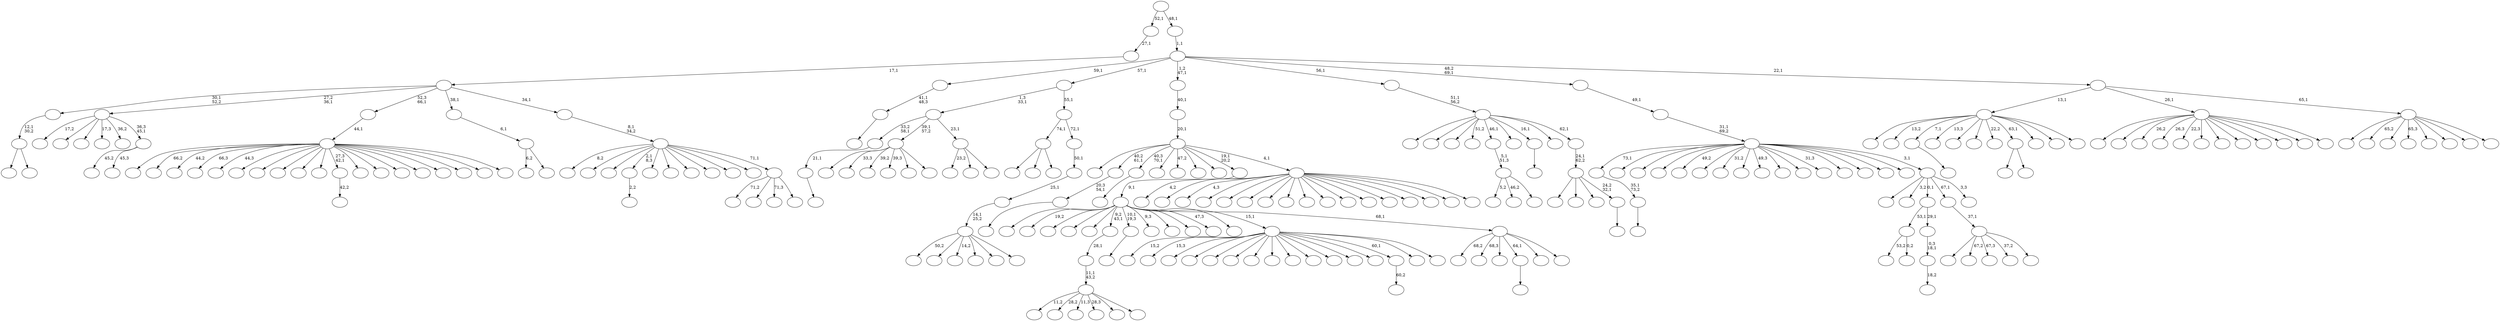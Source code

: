 digraph T {
	275 [label=""]
	274 [label=""]
	273 [label=""]
	272 [label=""]
	271 [label=""]
	270 [label=""]
	269 [label=""]
	268 [label=""]
	267 [label=""]
	266 [label=""]
	265 [label=""]
	264 [label=""]
	263 [label=""]
	262 [label=""]
	261 [label=""]
	260 [label=""]
	259 [label=""]
	258 [label=""]
	257 [label=""]
	256 [label=""]
	255 [label=""]
	254 [label=""]
	253 [label=""]
	252 [label=""]
	251 [label=""]
	250 [label=""]
	249 [label=""]
	248 [label=""]
	247 [label=""]
	246 [label=""]
	245 [label=""]
	244 [label=""]
	243 [label=""]
	242 [label=""]
	241 [label=""]
	240 [label=""]
	239 [label=""]
	238 [label=""]
	237 [label=""]
	236 [label=""]
	235 [label=""]
	234 [label=""]
	233 [label=""]
	232 [label=""]
	231 [label=""]
	230 [label=""]
	229 [label=""]
	228 [label=""]
	227 [label=""]
	226 [label=""]
	225 [label=""]
	224 [label=""]
	223 [label=""]
	222 [label=""]
	221 [label=""]
	220 [label=""]
	219 [label=""]
	218 [label=""]
	217 [label=""]
	216 [label=""]
	215 [label=""]
	214 [label=""]
	213 [label=""]
	212 [label=""]
	211 [label=""]
	210 [label=""]
	209 [label=""]
	208 [label=""]
	207 [label=""]
	206 [label=""]
	205 [label=""]
	204 [label=""]
	203 [label=""]
	202 [label=""]
	201 [label=""]
	200 [label=""]
	199 [label=""]
	198 [label=""]
	197 [label=""]
	196 [label=""]
	195 [label=""]
	194 [label=""]
	193 [label=""]
	192 [label=""]
	191 [label=""]
	190 [label=""]
	189 [label=""]
	188 [label=""]
	187 [label=""]
	186 [label=""]
	185 [label=""]
	184 [label=""]
	183 [label=""]
	182 [label=""]
	181 [label=""]
	180 [label=""]
	179 [label=""]
	178 [label=""]
	177 [label=""]
	176 [label=""]
	175 [label=""]
	174 [label=""]
	173 [label=""]
	172 [label=""]
	171 [label=""]
	170 [label=""]
	169 [label=""]
	168 [label=""]
	167 [label=""]
	166 [label=""]
	165 [label=""]
	164 [label=""]
	163 [label=""]
	162 [label=""]
	161 [label=""]
	160 [label=""]
	159 [label=""]
	158 [label=""]
	157 [label=""]
	156 [label=""]
	155 [label=""]
	154 [label=""]
	153 [label=""]
	152 [label=""]
	151 [label=""]
	150 [label=""]
	149 [label=""]
	148 [label=""]
	147 [label=""]
	146 [label=""]
	145 [label=""]
	144 [label=""]
	143 [label=""]
	142 [label=""]
	141 [label=""]
	140 [label=""]
	139 [label=""]
	138 [label=""]
	137 [label=""]
	136 [label=""]
	135 [label=""]
	134 [label=""]
	133 [label=""]
	132 [label=""]
	131 [label=""]
	130 [label=""]
	129 [label=""]
	128 [label=""]
	127 [label=""]
	126 [label=""]
	125 [label=""]
	124 [label=""]
	123 [label=""]
	122 [label=""]
	121 [label=""]
	120 [label=""]
	119 [label=""]
	118 [label=""]
	117 [label=""]
	116 [label=""]
	115 [label=""]
	114 [label=""]
	113 [label=""]
	112 [label=""]
	111 [label=""]
	110 [label=""]
	109 [label=""]
	108 [label=""]
	107 [label=""]
	106 [label=""]
	105 [label=""]
	104 [label=""]
	103 [label=""]
	102 [label=""]
	101 [label=""]
	100 [label=""]
	99 [label=""]
	98 [label=""]
	97 [label=""]
	96 [label=""]
	95 [label=""]
	94 [label=""]
	93 [label=""]
	92 [label=""]
	91 [label=""]
	90 [label=""]
	89 [label=""]
	88 [label=""]
	87 [label=""]
	86 [label=""]
	85 [label=""]
	84 [label=""]
	83 [label=""]
	82 [label=""]
	81 [label=""]
	80 [label=""]
	79 [label=""]
	78 [label=""]
	77 [label=""]
	76 [label=""]
	75 [label=""]
	74 [label=""]
	73 [label=""]
	72 [label=""]
	71 [label=""]
	70 [label=""]
	69 [label=""]
	68 [label=""]
	67 [label=""]
	66 [label=""]
	65 [label=""]
	64 [label=""]
	63 [label=""]
	62 [label=""]
	61 [label=""]
	60 [label=""]
	59 [label=""]
	58 [label=""]
	57 [label=""]
	56 [label=""]
	55 [label=""]
	54 [label=""]
	53 [label=""]
	52 [label=""]
	51 [label=""]
	50 [label=""]
	49 [label=""]
	48 [label=""]
	47 [label=""]
	46 [label=""]
	45 [label=""]
	44 [label=""]
	43 [label=""]
	42 [label=""]
	41 [label=""]
	40 [label=""]
	39 [label=""]
	38 [label=""]
	37 [label=""]
	36 [label=""]
	35 [label=""]
	34 [label=""]
	33 [label=""]
	32 [label=""]
	31 [label=""]
	30 [label=""]
	29 [label=""]
	28 [label=""]
	27 [label=""]
	26 [label=""]
	25 [label=""]
	24 [label=""]
	23 [label=""]
	22 [label=""]
	21 [label=""]
	20 [label=""]
	19 [label=""]
	18 [label=""]
	17 [label=""]
	16 [label=""]
	15 [label=""]
	14 [label=""]
	13 [label=""]
	12 [label=""]
	11 [label=""]
	10 [label=""]
	9 [label=""]
	8 [label=""]
	7 [label=""]
	6 [label=""]
	5 [label=""]
	4 [label=""]
	3 [label=""]
	2 [label=""]
	1 [label=""]
	0 [label=""]
	263 -> 264 [label=""]
	262 -> 263 [label="35,1\n73,2"]
	240 -> 241 [label=""]
	239 -> 240 [label="41,1\n48,3"]
	229 -> 230 [label=""]
	228 -> 229 [label="21,1"]
	199 -> 200 [label="2,2"]
	192 -> 193 [label=""]
	183 -> 268 [label="53,2"]
	183 -> 184 [label="0,2"]
	180 -> 181 [label=""]
	179 -> 180 [label="20,3\n54,1"]
	172 -> 173 [label=""]
	155 -> 251 [label="11,2"]
	155 -> 245 [label="28,2"]
	155 -> 242 [label="11,3"]
	155 -> 238 [label="28,3"]
	155 -> 203 [label=""]
	155 -> 156 [label=""]
	154 -> 155 [label="11,1\n43,2"]
	153 -> 154 [label="28,1"]
	138 -> 231 [label=""]
	138 -> 221 [label="33,3"]
	138 -> 216 [label="39,2"]
	138 -> 213 [label="39,3"]
	138 -> 147 [label=""]
	138 -> 139 [label=""]
	134 -> 135 [label=""]
	125 -> 269 [label=""]
	125 -> 126 [label=""]
	122 -> 248 [label=""]
	122 -> 123 [label=""]
	121 -> 122 [label="12,1\n30,2"]
	117 -> 118 [label="42,2"]
	114 -> 243 [label=""]
	114 -> 162 [label=""]
	114 -> 115 [label=""]
	111 -> 233 [label="5,2"]
	111 -> 174 [label="46,2"]
	111 -> 112 [label=""]
	110 -> 111 [label="5,1\n51,3"]
	108 -> 207 [label="23,2"]
	108 -> 149 [label=""]
	108 -> 109 [label=""]
	107 -> 228 [label="33,2\n58,1"]
	107 -> 138 [label="39,1\n57,2"]
	107 -> 108 [label="23,1"]
	104 -> 105 [label="18,2"]
	103 -> 104 [label="0,3\n18,1"]
	102 -> 183 [label="53,1"]
	102 -> 103 [label="29,1"]
	90 -> 91 [label=""]
	73 -> 74 [label="60,2"]
	68 -> 274 [label=""]
	68 -> 265 [label="13,2"]
	68 -> 192 [label="7,1"]
	68 -> 168 [label="13,3"]
	68 -> 167 [label=""]
	68 -> 152 [label=""]
	68 -> 129 [label="22,2"]
	68 -> 125 [label="63,1"]
	68 -> 99 [label=""]
	68 -> 80 [label=""]
	68 -> 69 [label=""]
	64 -> 160 [label="45,2"]
	64 -> 65 [label="45,3"]
	63 -> 258 [label="17,2"]
	63 -> 252 [label=""]
	63 -> 217 [label=""]
	63 -> 169 [label="17,3"]
	63 -> 158 [label="36,2"]
	63 -> 64 [label="36,3\n45,1"]
	59 -> 60 [label=""]
	56 -> 255 [label=""]
	56 -> 226 [label="66,2"]
	56 -> 210 [label="44,2"]
	56 -> 209 [label="66,3"]
	56 -> 190 [label="44,3"]
	56 -> 182 [label=""]
	56 -> 151 [label=""]
	56 -> 137 [label=""]
	56 -> 127 [label=""]
	56 -> 124 [label=""]
	56 -> 117 [label="27,3\n42,1"]
	56 -> 116 [label=""]
	56 -> 98 [label=""]
	56 -> 93 [label=""]
	56 -> 84 [label=""]
	56 -> 83 [label=""]
	56 -> 62 [label=""]
	56 -> 61 [label=""]
	56 -> 57 [label=""]
	55 -> 56 [label="44,1"]
	53 -> 271 [label=""]
	53 -> 267 [label="67,2"]
	53 -> 166 [label="67,3"]
	53 -> 100 [label="37,2"]
	53 -> 54 [label=""]
	52 -> 53 [label="37,1"]
	50 -> 224 [label="6,2"]
	50 -> 51 [label=""]
	49 -> 50 [label="6,1"]
	45 -> 275 [label="50,2"]
	45 -> 273 [label=""]
	45 -> 270 [label="14,2"]
	45 -> 261 [label=""]
	45 -> 214 [label=""]
	45 -> 46 [label=""]
	44 -> 45 [label="14,1\n25,2"]
	43 -> 44 [label="25,1"]
	42 -> 43 [label="50,1"]
	41 -> 114 [label="74,1"]
	41 -> 42 [label="72,1"]
	40 -> 107 [label="1,3\n33,1"]
	40 -> 41 [label="55,1"]
	38 -> 212 [label="71,2"]
	38 -> 85 [label=""]
	38 -> 82 [label="71,3"]
	38 -> 39 [label=""]
	37 -> 259 [label="8,2"]
	37 -> 250 [label=""]
	37 -> 232 [label=""]
	37 -> 199 [label="2,1\n8,3"]
	37 -> 187 [label=""]
	37 -> 176 [label=""]
	37 -> 159 [label=""]
	37 -> 145 [label=""]
	37 -> 78 [label=""]
	37 -> 75 [label=""]
	37 -> 38 [label="71,1"]
	36 -> 37 [label="8,1\n34,2"]
	35 -> 121 [label="30,1\n52,2"]
	35 -> 63 [label="27,2\n36,1"]
	35 -> 55 [label="52,3\n66,1"]
	35 -> 49 [label="38,1"]
	35 -> 36 [label="34,1"]
	34 -> 35 [label="17,1"]
	33 -> 34 [label="27,1"]
	31 -> 257 [label="15,2"]
	31 -> 253 [label="15,3"]
	31 -> 206 [label=""]
	31 -> 194 [label=""]
	31 -> 189 [label=""]
	31 -> 186 [label=""]
	31 -> 171 [label=""]
	31 -> 148 [label=""]
	31 -> 132 [label=""]
	31 -> 131 [label=""]
	31 -> 96 [label=""]
	31 -> 86 [label=""]
	31 -> 77 [label=""]
	31 -> 73 [label="60,1"]
	31 -> 66 [label=""]
	31 -> 32 [label=""]
	28 -> 170 [label="68,2"]
	28 -> 94 [label="68,3"]
	28 -> 81 [label=""]
	28 -> 59 [label="64,1"]
	28 -> 48 [label=""]
	28 -> 29 [label=""]
	27 -> 246 [label=""]
	27 -> 223 [label="19,2"]
	27 -> 218 [label=""]
	27 -> 195 [label=""]
	27 -> 178 [label=""]
	27 -> 153 [label="9,2\n43,1"]
	27 -> 134 [label="10,1\n19,3"]
	27 -> 133 [label="9,3"]
	27 -> 88 [label=""]
	27 -> 76 [label=""]
	27 -> 72 [label="47,3"]
	27 -> 58 [label=""]
	27 -> 31 [label="15,1"]
	27 -> 28 [label="68,1"]
	26 -> 27 [label="9,1"]
	24 -> 272 [label="4,2"]
	24 -> 266 [label=""]
	24 -> 256 [label="4,3"]
	24 -> 247 [label=""]
	24 -> 244 [label=""]
	24 -> 225 [label=""]
	24 -> 220 [label=""]
	24 -> 205 [label=""]
	24 -> 164 [label=""]
	24 -> 163 [label=""]
	24 -> 157 [label=""]
	24 -> 128 [label=""]
	24 -> 97 [label=""]
	24 -> 92 [label=""]
	24 -> 89 [label=""]
	24 -> 30 [label=""]
	24 -> 25 [label=""]
	23 -> 234 [label=""]
	23 -> 179 [label="40,2\n61,1"]
	23 -> 172 [label="40,3\n70,1"]
	23 -> 146 [label=""]
	23 -> 130 [label="47,2"]
	23 -> 87 [label=""]
	23 -> 71 [label=""]
	23 -> 26 [label="19,1\n20,2"]
	23 -> 24 [label="4,1"]
	22 -> 23 [label="20,1"]
	21 -> 22 [label="40,1"]
	19 -> 20 [label=""]
	18 -> 260 [label=""]
	18 -> 227 [label=""]
	18 -> 211 [label=""]
	18 -> 19 [label="24,2\n32,1"]
	17 -> 18 [label="24,1\n62,2"]
	16 -> 215 [label=""]
	16 -> 202 [label=""]
	16 -> 191 [label=""]
	16 -> 177 [label="51,2"]
	16 -> 110 [label="46,1"]
	16 -> 95 [label=""]
	16 -> 90 [label="16,1"]
	16 -> 47 [label=""]
	16 -> 17 [label="62,1"]
	15 -> 16 [label="51,1\n56,2"]
	13 -> 222 [label=""]
	13 -> 219 [label=""]
	13 -> 201 [label="26,2"]
	13 -> 198 [label="26,3"]
	13 -> 196 [label="22,3"]
	13 -> 185 [label=""]
	13 -> 143 [label=""]
	13 -> 119 [label=""]
	13 -> 106 [label=""]
	13 -> 101 [label=""]
	13 -> 67 [label=""]
	13 -> 14 [label=""]
	9 -> 204 [label=""]
	9 -> 141 [label="3,2"]
	9 -> 102 [label="0,1"]
	9 -> 52 [label="67,1"]
	9 -> 10 [label="3,3"]
	8 -> 262 [label="73,1"]
	8 -> 254 [label=""]
	8 -> 249 [label=""]
	8 -> 236 [label=""]
	8 -> 235 [label="49,2"]
	8 -> 208 [label=""]
	8 -> 197 [label="31,2"]
	8 -> 188 [label=""]
	8 -> 165 [label="49,3"]
	8 -> 161 [label=""]
	8 -> 150 [label=""]
	8 -> 144 [label="31,3"]
	8 -> 142 [label=""]
	8 -> 140 [label=""]
	8 -> 113 [label=""]
	8 -> 79 [label=""]
	8 -> 9 [label="3,1"]
	7 -> 8 [label="31,1\n69,2"]
	6 -> 7 [label="49,1"]
	4 -> 237 [label=""]
	4 -> 175 [label="65,2"]
	4 -> 136 [label=""]
	4 -> 120 [label="65,3"]
	4 -> 70 [label=""]
	4 -> 12 [label=""]
	4 -> 11 [label=""]
	4 -> 5 [label=""]
	3 -> 68 [label="13,1"]
	3 -> 13 [label="26,1"]
	3 -> 4 [label="65,1"]
	2 -> 239 [label="59,1"]
	2 -> 40 [label="57,1"]
	2 -> 21 [label="1,2\n47,1"]
	2 -> 15 [label="56,1"]
	2 -> 6 [label="48,2\n69,1"]
	2 -> 3 [label="22,1"]
	1 -> 2 [label="1,1"]
	0 -> 33 [label="52,1"]
	0 -> 1 [label="48,1"]
}
